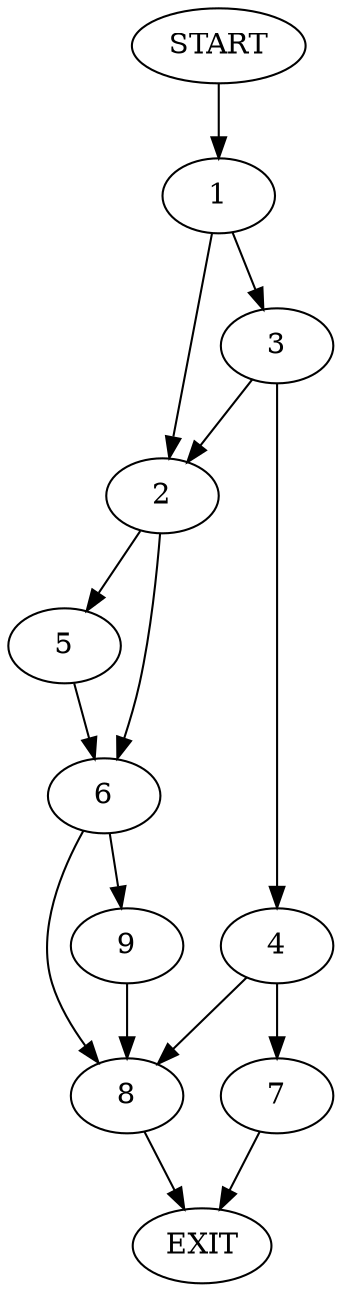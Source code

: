 digraph {
0 [label="START"]
10 [label="EXIT"]
0 -> 1
1 -> 2
1 -> 3
3 -> 4
3 -> 2
2 -> 5
2 -> 6
4 -> 7
4 -> 8
8 -> 10
7 -> 10
6 -> 9
6 -> 8
5 -> 6
9 -> 8
}
